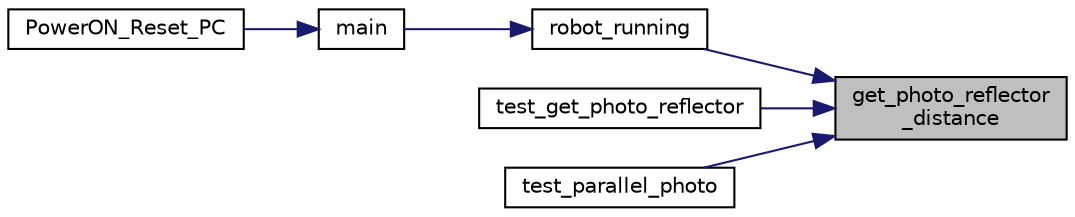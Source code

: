 digraph "get_photo_reflector_distance"
{
 // LATEX_PDF_SIZE
  edge [fontname="Helvetica",fontsize="10",labelfontname="Helvetica",labelfontsize="10"];
  node [fontname="Helvetica",fontsize="10",shape=record];
  rankdir="RL";
  Node1 [label="get_photo_reflector\l_distance",height=0.2,width=0.4,color="black", fillcolor="grey75", style="filled", fontcolor="black",tooltip="フォトリフレクタで計測した距離を取得"];
  Node1 -> Node2 [dir="back",color="midnightblue",fontsize="10",style="solid",fontname="Helvetica"];
  Node2 [label="robot_running",height=0.2,width=0.4,color="black", fillcolor="white", style="filled",URL="$robot__running_8h.html#ac16f420a57682b0ced615e5ab7b85536",tooltip="コース周回用のメインプログラム"];
  Node2 -> Node3 [dir="back",color="midnightblue",fontsize="10",style="solid",fontname="Helvetica"];
  Node3 [label="main",height=0.2,width=0.4,color="black", fillcolor="white", style="filled",URL="$resetprg_8c.html#a6288eba0f8e8ad3ab1544ad731eb7667",tooltip=" "];
  Node3 -> Node4 [dir="back",color="midnightblue",fontsize="10",style="solid",fontname="Helvetica"];
  Node4 [label="PowerON_Reset_PC",height=0.2,width=0.4,color="black", fillcolor="white", style="filled",URL="$vect_8h.html#a3fe9583050a6d22f2c254e63225697bb",tooltip=" "];
  Node1 -> Node5 [dir="back",color="midnightblue",fontsize="10",style="solid",fontname="Helvetica"];
  Node5 [label="test_get_photo_reflector",height=0.2,width=0.4,color="black", fillcolor="white", style="filled",URL="$test__function_8c.html#ad2335ae2e40529ee5e2be25acf690a46",tooltip=" "];
  Node1 -> Node6 [dir="back",color="midnightblue",fontsize="10",style="solid",fontname="Helvetica"];
  Node6 [label="test_parallel_photo",height=0.2,width=0.4,color="black", fillcolor="white", style="filled",URL="$test__function_8c.html#a4d5084c6064c94b0ee5239792af9bb42",tooltip="壁との並走テスト"];
}
